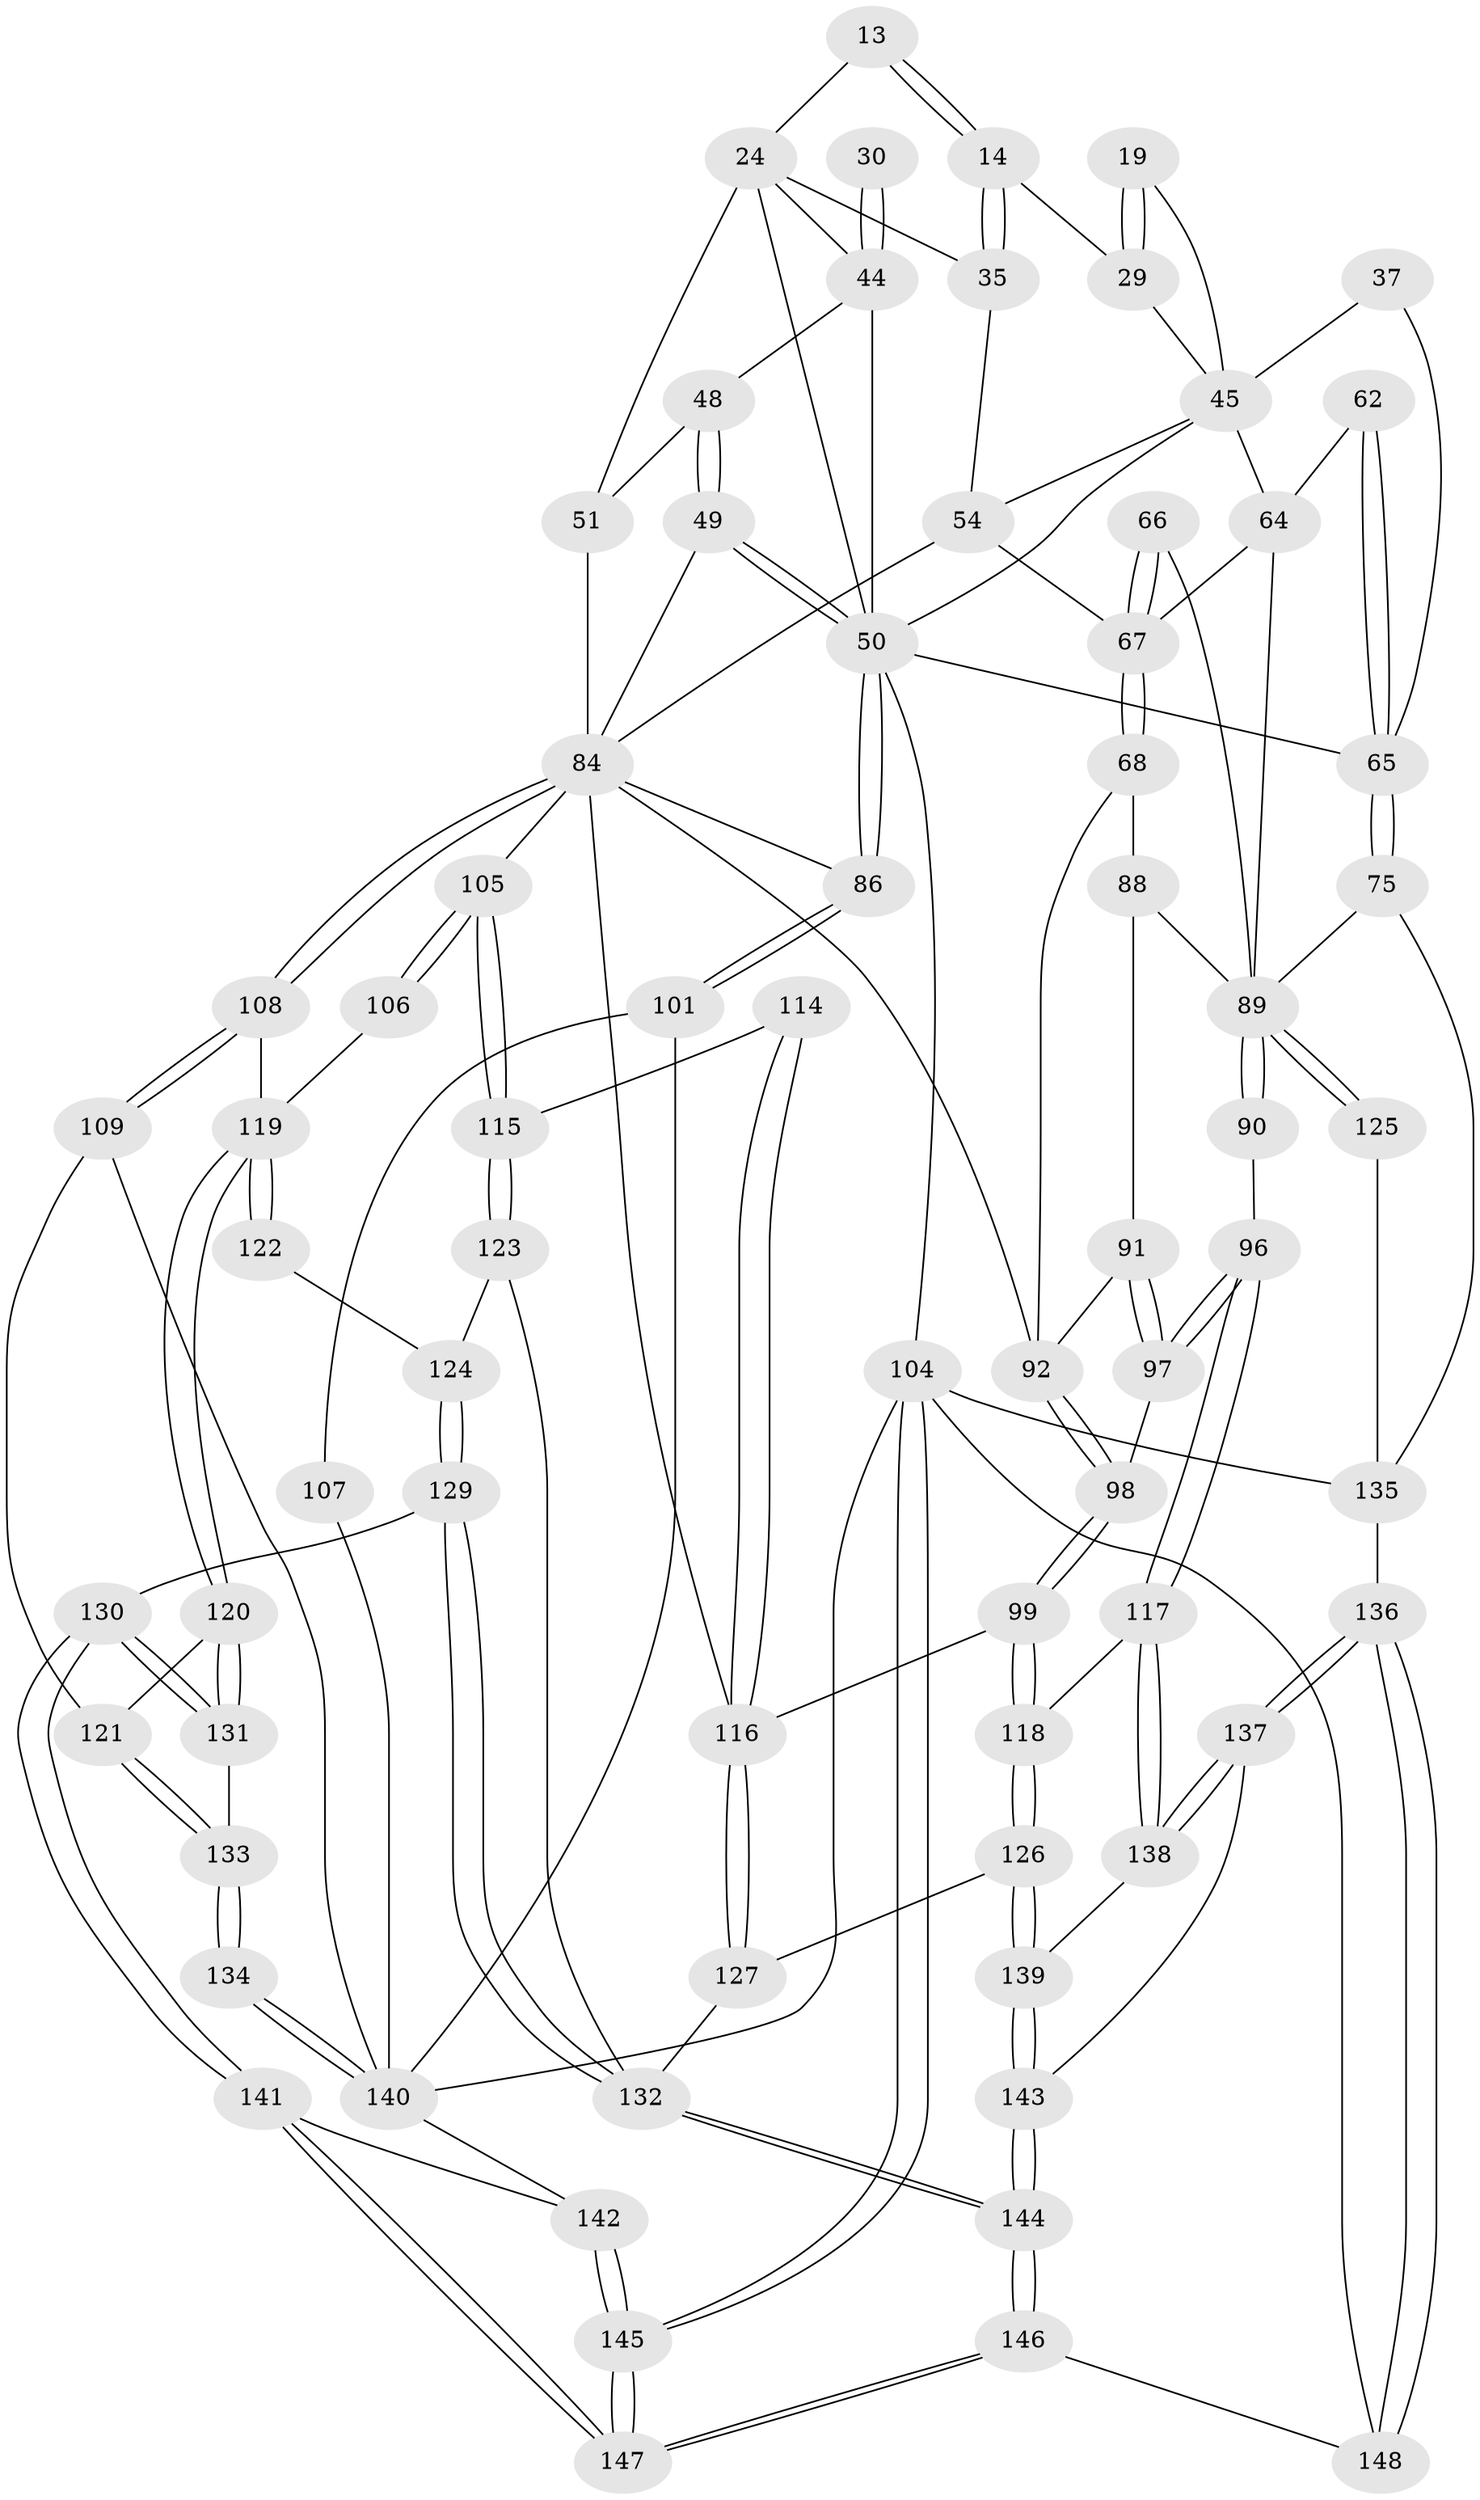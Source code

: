 // original degree distribution, {3: 0.033783783783783786, 6: 0.20945945945945946, 5: 0.5743243243243243, 4: 0.18243243243243243}
// Generated by graph-tools (version 1.1) at 2025/01/03/09/25 05:01:25]
// undirected, 74 vertices, 172 edges
graph export_dot {
graph [start="1"]
  node [color=gray90,style=filled];
  13 [pos="+0.5158865514196098+0"];
  14 [pos="+0.5225196056155986+0"];
  19 [pos="+0.7091987444736483+0.14588878275056014"];
  24 [pos="+0.35999532034182896+0.09717264294757047",super="+8+2"];
  29 [pos="+0.6915251006089033+0.14790543434454173",super="+15+16"];
  30 [pos="+0.16880094563401957+0.15694351621784433"];
  35 [pos="+0.5179412821696534+0.13810003049607825",super="+31"];
  37 [pos="+0.8511337410503121+0.2343519356313948",super="+21"];
  44 [pos="+0.16408350195011898+0.1670817495822889",super="+27+25"];
  45 [pos="+0.7600263161509254+0.29591705135066726",super="+41+38+18+17"];
  48 [pos="+0.09573227743663865+0.2729163206661002",super="+46+43"];
  49 [pos="+0+0.3476686774965385"];
  50 [pos="+0+0.34991175509657624",super="+28+5+4+12"];
  51 [pos="+0.14312471572750604+0.33671009873296187",super="+42"];
  54 [pos="+0.4593292458182504+0.3370363941163686",super="+47+32+40"];
  62 [pos="+0.9306605457714232+0.28347911214799276"];
  64 [pos="+0.8355440080300905+0.3969487683135324",super="+55+63"];
  65 [pos="+1+0.29156127045011565",super="+23+36"];
  66 [pos="+0.6866938227261944+0.3735345087611957"];
  67 [pos="+0.6437126447767388+0.41424064983342107",super="+53+56"];
  68 [pos="+0.6344236662275573+0.43356597109637907"];
  75 [pos="+1+0.47780168555225994"];
  84 [pos="+0.1762862319471357+0.4936330395221648",super="+81+61+70+78"];
  86 [pos="+0+0.3791926717354012",super="+85"];
  88 [pos="+0.7421234076446956+0.5405634303338026",super="+77"];
  89 [pos="+0.8729331238633146+0.6887778251815939",super="+76+73+87"];
  90 [pos="+0.8664948965548276+0.6883698946982347"];
  91 [pos="+0.7164898961419095+0.5591833550155573"];
  92 [pos="+0.6740133008472573+0.5572515697066773",super="+69"];
  96 [pos="+0.8560906519080964+0.6929507613708061"];
  97 [pos="+0.7263394838432194+0.6141030012455767"];
  98 [pos="+0.6570777151629142+0.6263246490535275"];
  99 [pos="+0.6223836122842467+0.6632298993969272"];
  101 [pos="+0+0.4547716561577317"];
  104 [pos="+0+1",super="+93"];
  105 [pos="+0.31594209539750917+0.6419059659187679",super="+79+80"];
  106 [pos="+0.29164476039388687+0.6414750110442452"];
  107 [pos="+0.08636821494109671+0.5501048447805947"];
  108 [pos="+0.178229675595164+0.5555064509765701"];
  109 [pos="+0.12896532651739384+0.7319395292386873"];
  114 [pos="+0.45845689374053145+0.6637283709550879"];
  115 [pos="+0.36486305504769023+0.7024268039117452"];
  116 [pos="+0.5293648791458115+0.7266397546666488",super="+100+83"];
  117 [pos="+0.806174507004996+0.7303800337453942"];
  118 [pos="+0.6888282156654255+0.70158242904161"];
  119 [pos="+0.19988607684979046+0.7517465255414202",super="+113+112"];
  120 [pos="+0.19393376585664004+0.7540086422674435"];
  121 [pos="+0.13192631578688419+0.7332251750739668"];
  122 [pos="+0.2556482846988016+0.7496579024470793"];
  123 [pos="+0.360392288703417+0.7099047025805603"];
  124 [pos="+0.2775170063781852+0.7554876481185845"];
  125 [pos="+0.8981257424069832+0.6967527497346416"];
  126 [pos="+0.6230273917945474+0.8402625800364042"];
  127 [pos="+0.5310949763806172+0.7959345772493833"];
  129 [pos="+0.3608170251560657+0.8958070953209654"];
  130 [pos="+0.24638422957855088+0.9175519202916825"];
  131 [pos="+0.19983838623644284+0.8554134924692944"];
  132 [pos="+0.4157667554370883+0.9093788237233297",super="+128"];
  133 [pos="+0.12505846663831544+0.8755512965579298"];
  134 [pos="+0.11321166702981043+0.8815283293791575"];
  135 [pos="+0.9274753965036084+0.8574439529185475",super="+95"];
  136 [pos="+0.7718070906085194+0.9993062784320074"];
  137 [pos="+0.7342822052960586+0.924477228732008"];
  138 [pos="+0.7251038535464728+0.8988344782079872"];
  139 [pos="+0.6598949787201519+0.866806917477089"];
  140 [pos="+0.09476918559241292+0.9076719822673333",super="+103+111+110"];
  141 [pos="+0.22675640944196554+0.9474818417422951"];
  142 [pos="+0.09761566788746054+0.9154489462496168"];
  143 [pos="+0.507843130869886+0.9875195742537276"];
  144 [pos="+0.447017423126245+1"];
  145 [pos="+0.07393755332659774+1"];
  146 [pos="+0.4553513681760906+1"];
  147 [pos="+0.10931158215675817+1"];
  148 [pos="+0.8200625347728648+1"];
  13 -- 14;
  13 -- 14;
  13 -- 24 [weight=2];
  14 -- 35;
  14 -- 35;
  14 -- 29;
  19 -- 29 [weight=2];
  19 -- 29;
  19 -- 45;
  24 -- 35;
  24 -- 51;
  24 -- 50;
  24 -- 44;
  29 -- 45;
  30 -- 44 [weight=3];
  30 -- 44;
  35 -- 54 [weight=2];
  37 -- 45 [weight=2];
  37 -- 65 [weight=2];
  44 -- 48 [weight=2];
  44 -- 50 [weight=2];
  45 -- 64;
  45 -- 50;
  45 -- 54;
  48 -- 49;
  48 -- 49;
  48 -- 51 [weight=2];
  49 -- 50;
  49 -- 50;
  49 -- 84;
  50 -- 86;
  50 -- 86;
  50 -- 104 [weight=2];
  50 -- 65 [weight=2];
  51 -- 84 [weight=2];
  54 -- 67 [weight=2];
  54 -- 84 [weight=2];
  62 -- 65 [weight=2];
  62 -- 65;
  62 -- 64;
  64 -- 67;
  64 -- 89 [weight=2];
  65 -- 75;
  65 -- 75;
  66 -- 67 [weight=2];
  66 -- 67;
  66 -- 89;
  67 -- 68;
  67 -- 68;
  68 -- 92;
  68 -- 88;
  75 -- 89;
  75 -- 135;
  84 -- 108;
  84 -- 108;
  84 -- 92;
  84 -- 86;
  84 -- 105 [weight=2];
  84 -- 116 [weight=2];
  86 -- 101;
  86 -- 101;
  88 -- 91;
  88 -- 89 [weight=2];
  89 -- 90 [weight=2];
  89 -- 90;
  89 -- 125;
  89 -- 125;
  90 -- 96;
  91 -- 92;
  91 -- 97;
  91 -- 97;
  92 -- 98;
  92 -- 98;
  96 -- 97;
  96 -- 97;
  96 -- 117;
  96 -- 117;
  97 -- 98;
  98 -- 99;
  98 -- 99;
  99 -- 118;
  99 -- 118;
  99 -- 116;
  101 -- 107;
  101 -- 140;
  104 -- 145;
  104 -- 145;
  104 -- 148;
  104 -- 135;
  104 -- 140;
  105 -- 106 [weight=2];
  105 -- 106;
  105 -- 115;
  105 -- 115;
  106 -- 119;
  107 -- 140;
  108 -- 109;
  108 -- 109;
  108 -- 119;
  109 -- 121;
  109 -- 140;
  114 -- 115;
  114 -- 116 [weight=2];
  114 -- 116;
  115 -- 123;
  115 -- 123;
  116 -- 127;
  116 -- 127;
  117 -- 118;
  117 -- 138;
  117 -- 138;
  118 -- 126;
  118 -- 126;
  119 -- 120;
  119 -- 120;
  119 -- 122 [weight=2];
  119 -- 122;
  120 -- 121;
  120 -- 131;
  120 -- 131;
  121 -- 133;
  121 -- 133;
  122 -- 124;
  123 -- 124;
  123 -- 132;
  124 -- 129;
  124 -- 129;
  125 -- 135 [weight=2];
  126 -- 127;
  126 -- 139;
  126 -- 139;
  127 -- 132;
  129 -- 130;
  129 -- 132;
  129 -- 132;
  130 -- 131;
  130 -- 131;
  130 -- 141;
  130 -- 141;
  131 -- 133;
  132 -- 144;
  132 -- 144;
  133 -- 134;
  133 -- 134;
  134 -- 140 [weight=2];
  134 -- 140;
  135 -- 136;
  136 -- 137;
  136 -- 137;
  136 -- 148;
  136 -- 148;
  137 -- 138;
  137 -- 138;
  137 -- 143;
  138 -- 139;
  139 -- 143;
  139 -- 143;
  140 -- 142;
  141 -- 142;
  141 -- 147;
  141 -- 147;
  142 -- 145;
  142 -- 145;
  143 -- 144;
  143 -- 144;
  144 -- 146;
  144 -- 146;
  145 -- 147;
  145 -- 147;
  146 -- 147;
  146 -- 147;
  146 -- 148;
}

